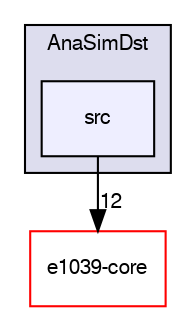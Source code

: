 digraph "/dev/shm/kenichi/update-e1039-doc/e1039-analysis/AnaSimDst/src" {
  bgcolor=transparent;
  compound=true
  node [ fontsize="10", fontname="FreeSans"];
  edge [ labelfontsize="10", labelfontname="FreeSans"];
  subgraph clusterdir_e56c82796f1cb789c7ddd4ec68f1aba1 {
    graph [ bgcolor="#ddddee", pencolor="black", label="AnaSimDst" fontname="FreeSans", fontsize="10", URL="dir_e56c82796f1cb789c7ddd4ec68f1aba1.html"]
  dir_4e3dfdf6b172e300a49181bf6e49fe06 [shape=box, label="src", style="filled", fillcolor="#eeeeff", pencolor="black", URL="dir_4e3dfdf6b172e300a49181bf6e49fe06.html"];
  }
  dir_0a085354c5474f38d4b9d20ae746ec67 [shape=box label="e1039-core" color="red" URL="dir_0a085354c5474f38d4b9d20ae746ec67.html"];
  dir_4e3dfdf6b172e300a49181bf6e49fe06->dir_0a085354c5474f38d4b9d20ae746ec67 [headlabel="12", labeldistance=1.5 headhref="dir_000006_000019.html"];
}

